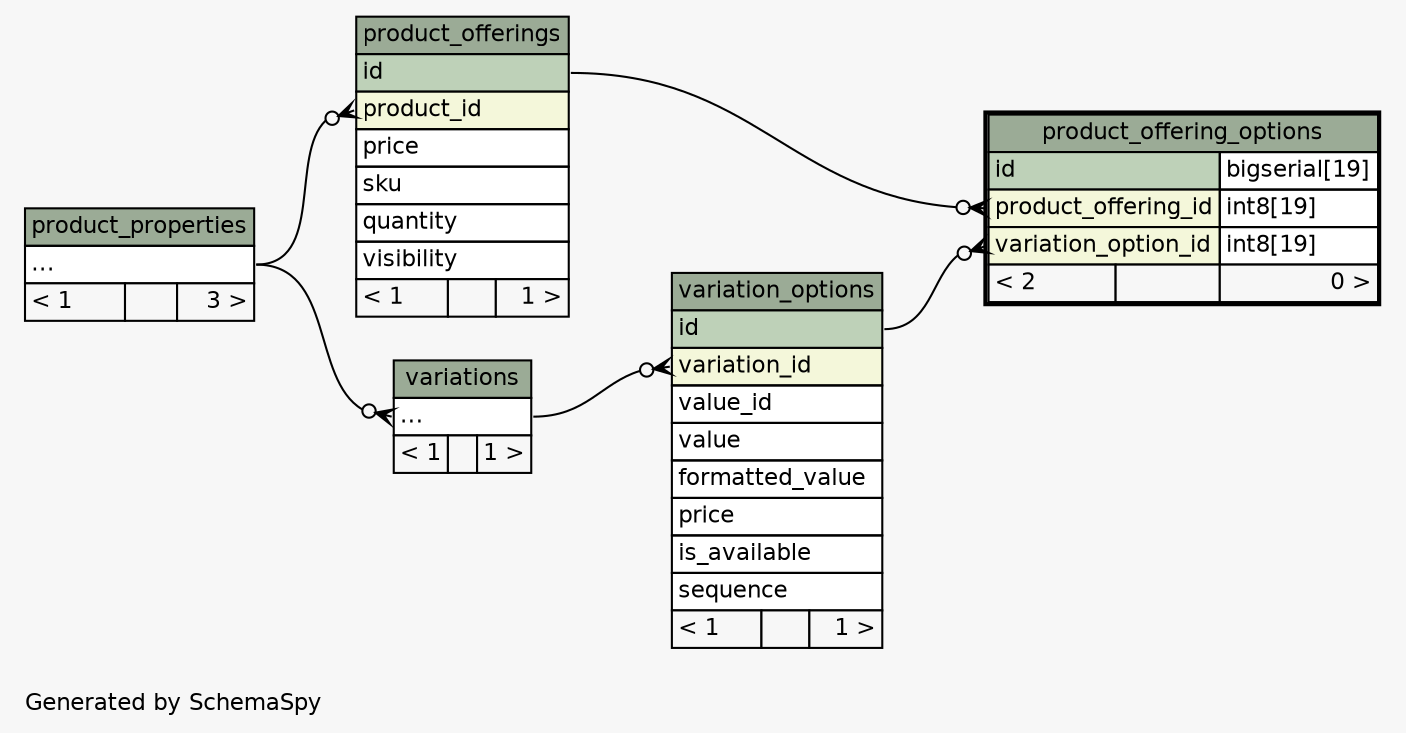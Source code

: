 // dot 2.40.1 on Linux 4.12.12-gentoo
// SchemaSpy rev 590
digraph "twoDegreesRelationshipsDiagram" {
  graph [
    rankdir="RL"
    bgcolor="#f7f7f7"
    label="\nGenerated by SchemaSpy"
    labeljust="l"
    nodesep="0.18"
    ranksep="0.46"
    fontname="Helvetica"
    fontsize="11"
  ];
  node [
    fontname="Helvetica"
    fontsize="11"
    shape="plaintext"
  ];
  edge [
    arrowsize="0.8"
  ];
  "product_offering_options":"product_offering_id":w -> "product_offerings":"id":e [arrowhead=none dir=back arrowtail=crowodot];
  "product_offering_options":"variation_option_id":w -> "variation_options":"id":e [arrowhead=none dir=back arrowtail=crowodot];
  "product_offerings":"product_id":w -> "product_properties":"elipses":e [arrowhead=none dir=back arrowtail=crowodot];
  "variation_options":"variation_id":w -> "variations":"elipses":e [arrowhead=none dir=back arrowtail=crowodot];
  "variations":"elipses":w -> "product_properties":"elipses":e [arrowhead=none dir=back arrowtail=crowodot];
  "product_offering_options" [
    label=<
    <TABLE BORDER="2" CELLBORDER="1" CELLSPACING="0" BGCOLOR="#ffffff">
      <TR><TD COLSPAN="3" BGCOLOR="#9bab96" ALIGN="CENTER">product_offering_options</TD></TR>
      <TR><TD PORT="id" COLSPAN="2" BGCOLOR="#bed1b8" ALIGN="LEFT">id</TD><TD PORT="id.type" ALIGN="LEFT">bigserial[19]</TD></TR>
      <TR><TD PORT="product_offering_id" COLSPAN="2" BGCOLOR="#f4f7da" ALIGN="LEFT">product_offering_id</TD><TD PORT="product_offering_id.type" ALIGN="LEFT">int8[19]</TD></TR>
      <TR><TD PORT="variation_option_id" COLSPAN="2" BGCOLOR="#f4f7da" ALIGN="LEFT">variation_option_id</TD><TD PORT="variation_option_id.type" ALIGN="LEFT">int8[19]</TD></TR>
      <TR><TD ALIGN="LEFT" BGCOLOR="#f7f7f7">&lt; 2</TD><TD ALIGN="RIGHT" BGCOLOR="#f7f7f7">  </TD><TD ALIGN="RIGHT" BGCOLOR="#f7f7f7">0 &gt;</TD></TR>
    </TABLE>>
    URL="product_offering_options.html"
    tooltip="product_offering_options"
  ];
  "product_offerings" [
    label=<
    <TABLE BORDER="0" CELLBORDER="1" CELLSPACING="0" BGCOLOR="#ffffff">
      <TR><TD COLSPAN="3" BGCOLOR="#9bab96" ALIGN="CENTER">product_offerings</TD></TR>
      <TR><TD PORT="id" COLSPAN="3" BGCOLOR="#bed1b8" ALIGN="LEFT">id</TD></TR>
      <TR><TD PORT="product_id" COLSPAN="3" BGCOLOR="#f4f7da" ALIGN="LEFT">product_id</TD></TR>
      <TR><TD PORT="price" COLSPAN="3" ALIGN="LEFT">price</TD></TR>
      <TR><TD PORT="sku" COLSPAN="3" ALIGN="LEFT">sku</TD></TR>
      <TR><TD PORT="quantity" COLSPAN="3" ALIGN="LEFT">quantity</TD></TR>
      <TR><TD PORT="visibility" COLSPAN="3" ALIGN="LEFT">visibility</TD></TR>
      <TR><TD ALIGN="LEFT" BGCOLOR="#f7f7f7">&lt; 1</TD><TD ALIGN="RIGHT" BGCOLOR="#f7f7f7">  </TD><TD ALIGN="RIGHT" BGCOLOR="#f7f7f7">1 &gt;</TD></TR>
    </TABLE>>
    URL="product_offerings.html"
    tooltip="product_offerings"
  ];
  "product_properties" [
    label=<
    <TABLE BORDER="0" CELLBORDER="1" CELLSPACING="0" BGCOLOR="#ffffff">
      <TR><TD COLSPAN="3" BGCOLOR="#9bab96" ALIGN="CENTER">product_properties</TD></TR>
      <TR><TD PORT="elipses" COLSPAN="3" ALIGN="LEFT">...</TD></TR>
      <TR><TD ALIGN="LEFT" BGCOLOR="#f7f7f7">&lt; 1</TD><TD ALIGN="RIGHT" BGCOLOR="#f7f7f7">  </TD><TD ALIGN="RIGHT" BGCOLOR="#f7f7f7">3 &gt;</TD></TR>
    </TABLE>>
    URL="product_properties.html"
    tooltip="product_properties"
  ];
  "variation_options" [
    label=<
    <TABLE BORDER="0" CELLBORDER="1" CELLSPACING="0" BGCOLOR="#ffffff">
      <TR><TD COLSPAN="3" BGCOLOR="#9bab96" ALIGN="CENTER">variation_options</TD></TR>
      <TR><TD PORT="id" COLSPAN="3" BGCOLOR="#bed1b8" ALIGN="LEFT">id</TD></TR>
      <TR><TD PORT="variation_id" COLSPAN="3" BGCOLOR="#f4f7da" ALIGN="LEFT">variation_id</TD></TR>
      <TR><TD PORT="value_id" COLSPAN="3" ALIGN="LEFT">value_id</TD></TR>
      <TR><TD PORT="value" COLSPAN="3" ALIGN="LEFT">value</TD></TR>
      <TR><TD PORT="formatted_value" COLSPAN="3" ALIGN="LEFT">formatted_value</TD></TR>
      <TR><TD PORT="price" COLSPAN="3" ALIGN="LEFT">price</TD></TR>
      <TR><TD PORT="is_available" COLSPAN="3" ALIGN="LEFT">is_available</TD></TR>
      <TR><TD PORT="sequence" COLSPAN="3" ALIGN="LEFT">sequence</TD></TR>
      <TR><TD ALIGN="LEFT" BGCOLOR="#f7f7f7">&lt; 1</TD><TD ALIGN="RIGHT" BGCOLOR="#f7f7f7">  </TD><TD ALIGN="RIGHT" BGCOLOR="#f7f7f7">1 &gt;</TD></TR>
    </TABLE>>
    URL="variation_options.html"
    tooltip="variation_options"
  ];
  "variations" [
    label=<
    <TABLE BORDER="0" CELLBORDER="1" CELLSPACING="0" BGCOLOR="#ffffff">
      <TR><TD COLSPAN="3" BGCOLOR="#9bab96" ALIGN="CENTER">variations</TD></TR>
      <TR><TD PORT="elipses" COLSPAN="3" ALIGN="LEFT">...</TD></TR>
      <TR><TD ALIGN="LEFT" BGCOLOR="#f7f7f7">&lt; 1</TD><TD ALIGN="RIGHT" BGCOLOR="#f7f7f7">  </TD><TD ALIGN="RIGHT" BGCOLOR="#f7f7f7">1 &gt;</TD></TR>
    </TABLE>>
    URL="variations.html"
    tooltip="variations"
  ];
}
